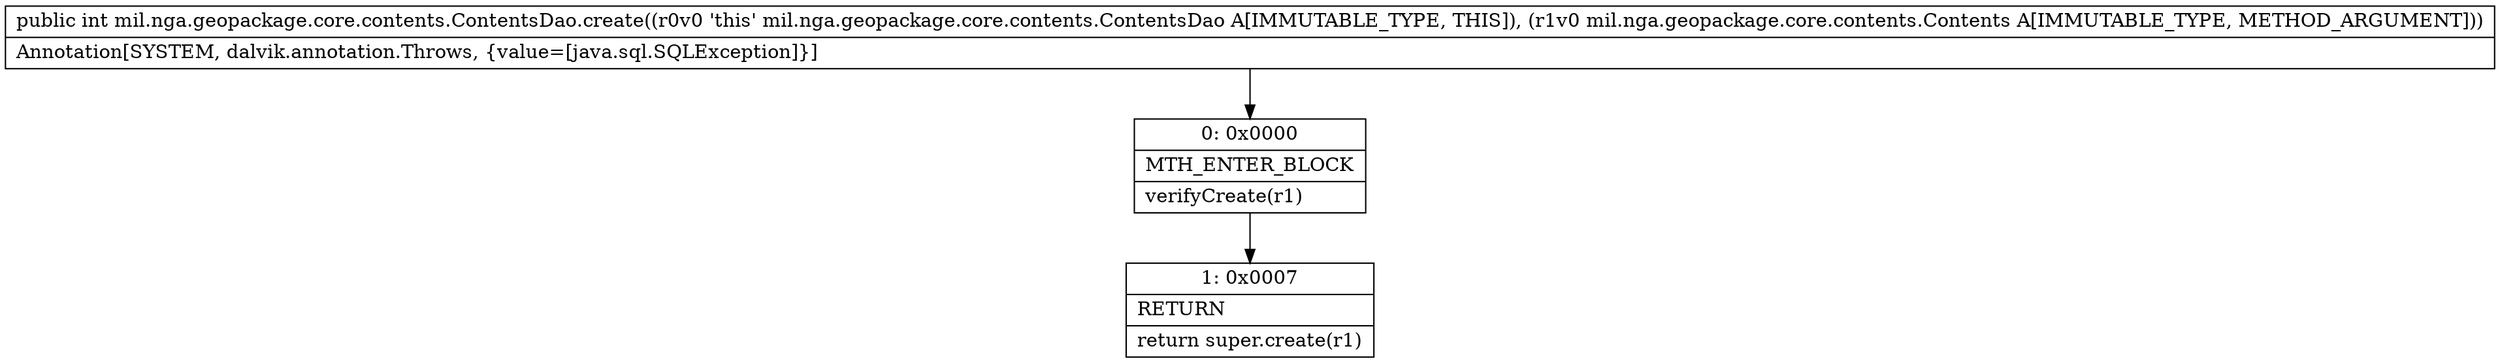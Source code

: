digraph "CFG formil.nga.geopackage.core.contents.ContentsDao.create(Lmil\/nga\/geopackage\/core\/contents\/Contents;)I" {
Node_0 [shape=record,label="{0\:\ 0x0000|MTH_ENTER_BLOCK\l|verifyCreate(r1)\l}"];
Node_1 [shape=record,label="{1\:\ 0x0007|RETURN\l|return super.create(r1)\l}"];
MethodNode[shape=record,label="{public int mil.nga.geopackage.core.contents.ContentsDao.create((r0v0 'this' mil.nga.geopackage.core.contents.ContentsDao A[IMMUTABLE_TYPE, THIS]), (r1v0 mil.nga.geopackage.core.contents.Contents A[IMMUTABLE_TYPE, METHOD_ARGUMENT]))  | Annotation[SYSTEM, dalvik.annotation.Throws, \{value=[java.sql.SQLException]\}]\l}"];
MethodNode -> Node_0;
Node_0 -> Node_1;
}

